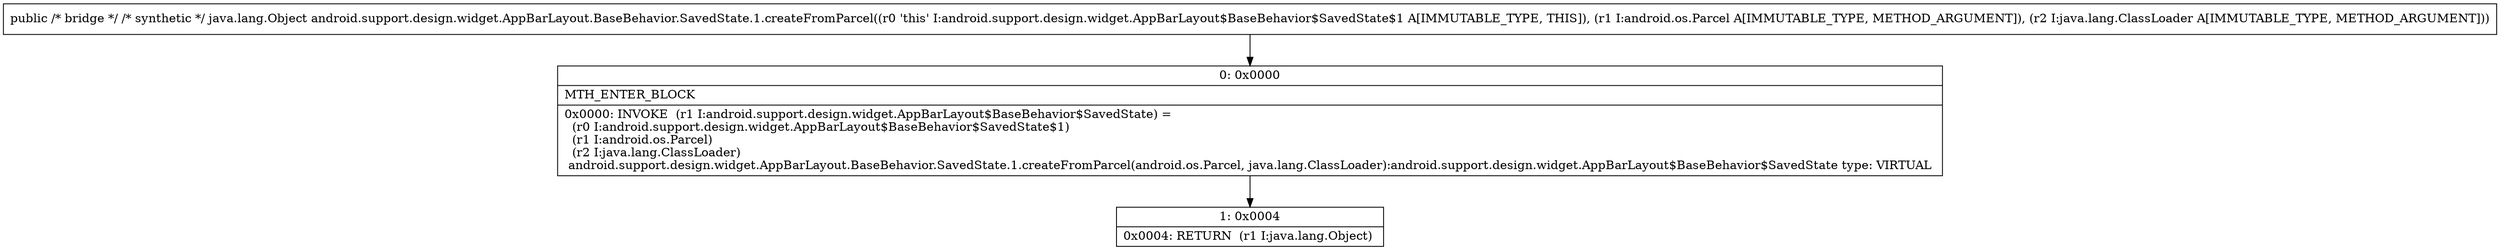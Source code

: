 digraph "CFG forandroid.support.design.widget.AppBarLayout.BaseBehavior.SavedState.1.createFromParcel(Landroid\/os\/Parcel;Ljava\/lang\/ClassLoader;)Ljava\/lang\/Object;" {
Node_0 [shape=record,label="{0\:\ 0x0000|MTH_ENTER_BLOCK\l|0x0000: INVOKE  (r1 I:android.support.design.widget.AppBarLayout$BaseBehavior$SavedState) = \l  (r0 I:android.support.design.widget.AppBarLayout$BaseBehavior$SavedState$1)\l  (r1 I:android.os.Parcel)\l  (r2 I:java.lang.ClassLoader)\l android.support.design.widget.AppBarLayout.BaseBehavior.SavedState.1.createFromParcel(android.os.Parcel, java.lang.ClassLoader):android.support.design.widget.AppBarLayout$BaseBehavior$SavedState type: VIRTUAL \l}"];
Node_1 [shape=record,label="{1\:\ 0x0004|0x0004: RETURN  (r1 I:java.lang.Object) \l}"];
MethodNode[shape=record,label="{public \/* bridge *\/ \/* synthetic *\/ java.lang.Object android.support.design.widget.AppBarLayout.BaseBehavior.SavedState.1.createFromParcel((r0 'this' I:android.support.design.widget.AppBarLayout$BaseBehavior$SavedState$1 A[IMMUTABLE_TYPE, THIS]), (r1 I:android.os.Parcel A[IMMUTABLE_TYPE, METHOD_ARGUMENT]), (r2 I:java.lang.ClassLoader A[IMMUTABLE_TYPE, METHOD_ARGUMENT])) }"];
MethodNode -> Node_0;
Node_0 -> Node_1;
}

